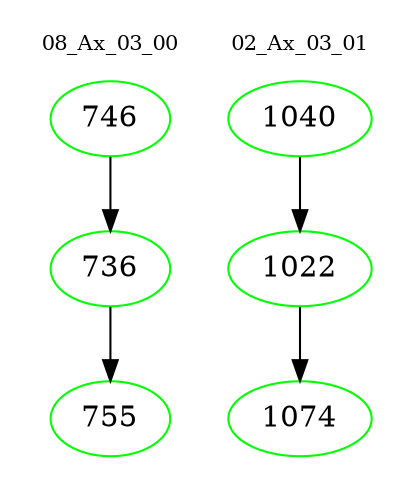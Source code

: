 digraph{
subgraph cluster_0 {
color = white
label = "08_Ax_03_00";
fontsize=10;
T0_746 [label="746", color="green"]
T0_746 -> T0_736 [color="black"]
T0_736 [label="736", color="green"]
T0_736 -> T0_755 [color="black"]
T0_755 [label="755", color="green"]
}
subgraph cluster_1 {
color = white
label = "02_Ax_03_01";
fontsize=10;
T1_1040 [label="1040", color="green"]
T1_1040 -> T1_1022 [color="black"]
T1_1022 [label="1022", color="green"]
T1_1022 -> T1_1074 [color="black"]
T1_1074 [label="1074", color="green"]
}
}

